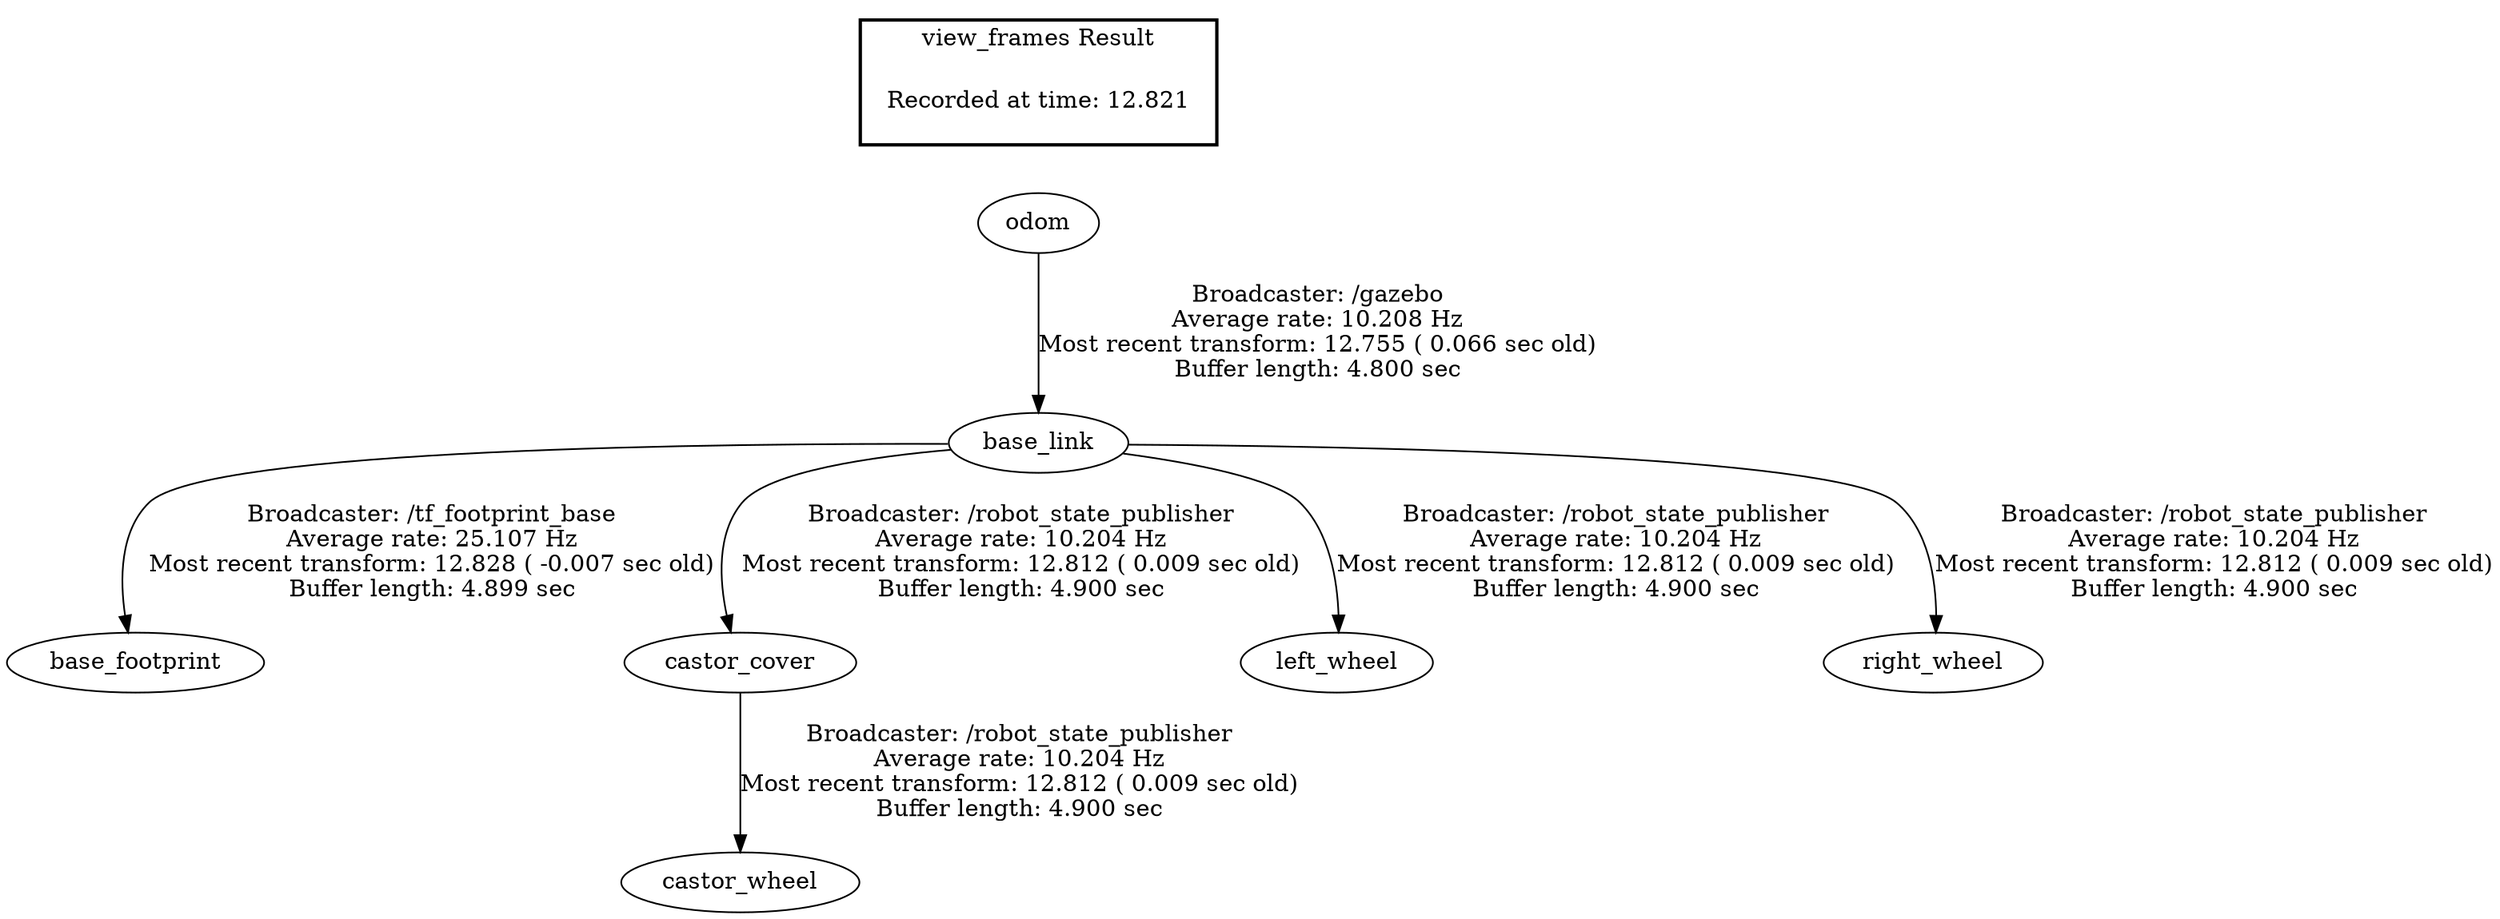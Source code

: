 digraph G {
"base_link" -> "base_footprint"[label="Broadcaster: /tf_footprint_base\nAverage rate: 25.107 Hz\nMost recent transform: 12.828 ( -0.007 sec old)\nBuffer length: 4.899 sec\n"];
"odom" -> "base_link"[label="Broadcaster: /gazebo\nAverage rate: 10.208 Hz\nMost recent transform: 12.755 ( 0.066 sec old)\nBuffer length: 4.800 sec\n"];
"castor_cover" -> "castor_wheel"[label="Broadcaster: /robot_state_publisher\nAverage rate: 10.204 Hz\nMost recent transform: 12.812 ( 0.009 sec old)\nBuffer length: 4.900 sec\n"];
"base_link" -> "castor_cover"[label="Broadcaster: /robot_state_publisher\nAverage rate: 10.204 Hz\nMost recent transform: 12.812 ( 0.009 sec old)\nBuffer length: 4.900 sec\n"];
"base_link" -> "left_wheel"[label="Broadcaster: /robot_state_publisher\nAverage rate: 10.204 Hz\nMost recent transform: 12.812 ( 0.009 sec old)\nBuffer length: 4.900 sec\n"];
"base_link" -> "right_wheel"[label="Broadcaster: /robot_state_publisher\nAverage rate: 10.204 Hz\nMost recent transform: 12.812 ( 0.009 sec old)\nBuffer length: 4.900 sec\n"];
edge [style=invis];
 subgraph cluster_legend { style=bold; color=black; label ="view_frames Result";
"Recorded at time: 12.821"[ shape=plaintext ] ;
 }->"odom";
}